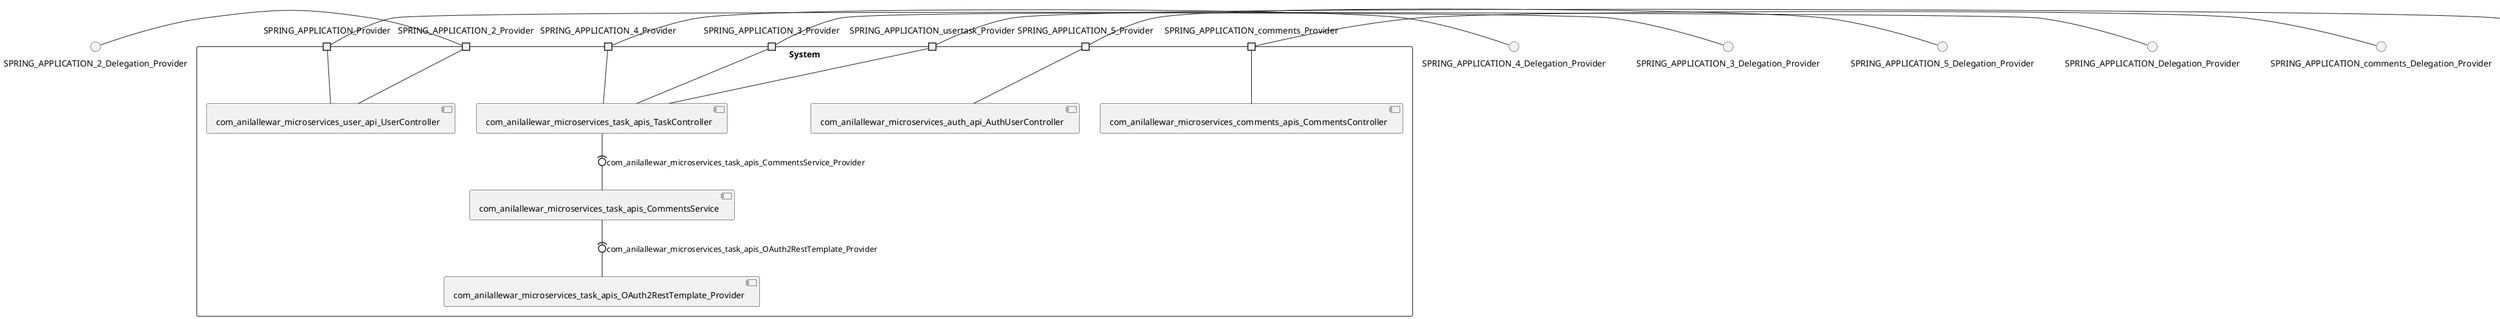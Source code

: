 @startuml
skinparam fixCircleLabelOverlapping true
skinparam componentStyle uml2
() SPRING_APPLICATION_2_Delegation_Provider
() SPRING_APPLICATION_3_Delegation_Provider
() SPRING_APPLICATION_4_Delegation_Provider
() SPRING_APPLICATION_5_Delegation_Provider
() SPRING_APPLICATION_Delegation_Provider
() SPRING_APPLICATION_comments_Delegation_Provider
() SPRING_APPLICATION_usertask_Delegation_Provider
rectangle System {
[com_anilallewar_microservices_auth_api_AuthUserController] [[anilallewar-microservices-basics-spring-boot.repository#_s2SIkotmEe-ppcpDsj8xZQ]]
[com_anilallewar_microservices_comments_apis_CommentsController] [[anilallewar-microservices-basics-spring-boot.repository#_s2SIkotmEe-ppcpDsj8xZQ]]
[com_anilallewar_microservices_task_apis_CommentsService] [[anilallewar-microservices-basics-spring-boot.repository#_s2SIkotmEe-ppcpDsj8xZQ]]
[com_anilallewar_microservices_task_apis_OAuth2RestTemplate_Provider] [[anilallewar-microservices-basics-spring-boot.repository#_s2SIkotmEe-ppcpDsj8xZQ]]
[com_anilallewar_microservices_task_apis_TaskController] [[anilallewar-microservices-basics-spring-boot.repository#_s2SIkotmEe-ppcpDsj8xZQ]]
[com_anilallewar_microservices_user_api_UserController] [[anilallewar-microservices-basics-spring-boot.repository#_s2SIkotmEe-ppcpDsj8xZQ]]
port SPRING_APPLICATION_2_Provider
SPRING_APPLICATION_2_Delegation_Provider - SPRING_APPLICATION_2_Provider
SPRING_APPLICATION_2_Provider - [com_anilallewar_microservices_user_api_UserController]
port SPRING_APPLICATION_3_Provider
SPRING_APPLICATION_3_Delegation_Provider - SPRING_APPLICATION_3_Provider
SPRING_APPLICATION_3_Provider - [com_anilallewar_microservices_task_apis_TaskController]
port SPRING_APPLICATION_4_Provider
SPRING_APPLICATION_4_Delegation_Provider - SPRING_APPLICATION_4_Provider
SPRING_APPLICATION_4_Provider - [com_anilallewar_microservices_task_apis_TaskController]
port SPRING_APPLICATION_5_Provider
SPRING_APPLICATION_5_Delegation_Provider - SPRING_APPLICATION_5_Provider
SPRING_APPLICATION_5_Provider - [com_anilallewar_microservices_auth_api_AuthUserController]
port SPRING_APPLICATION_Provider
SPRING_APPLICATION_Delegation_Provider - SPRING_APPLICATION_Provider
SPRING_APPLICATION_Provider - [com_anilallewar_microservices_user_api_UserController]
port SPRING_APPLICATION_comments_Provider
SPRING_APPLICATION_comments_Delegation_Provider - SPRING_APPLICATION_comments_Provider
SPRING_APPLICATION_comments_Provider - [com_anilallewar_microservices_comments_apis_CommentsController]
port SPRING_APPLICATION_usertask_Provider
SPRING_APPLICATION_usertask_Delegation_Provider - SPRING_APPLICATION_usertask_Provider
SPRING_APPLICATION_usertask_Provider - [com_anilallewar_microservices_task_apis_TaskController]
[com_anilallewar_microservices_task_apis_TaskController] -(0- [com_anilallewar_microservices_task_apis_CommentsService] : com_anilallewar_microservices_task_apis_CommentsService_Provider
[com_anilallewar_microservices_task_apis_CommentsService] -(0- [com_anilallewar_microservices_task_apis_OAuth2RestTemplate_Provider] : com_anilallewar_microservices_task_apis_OAuth2RestTemplate_Provider
}

@enduml
